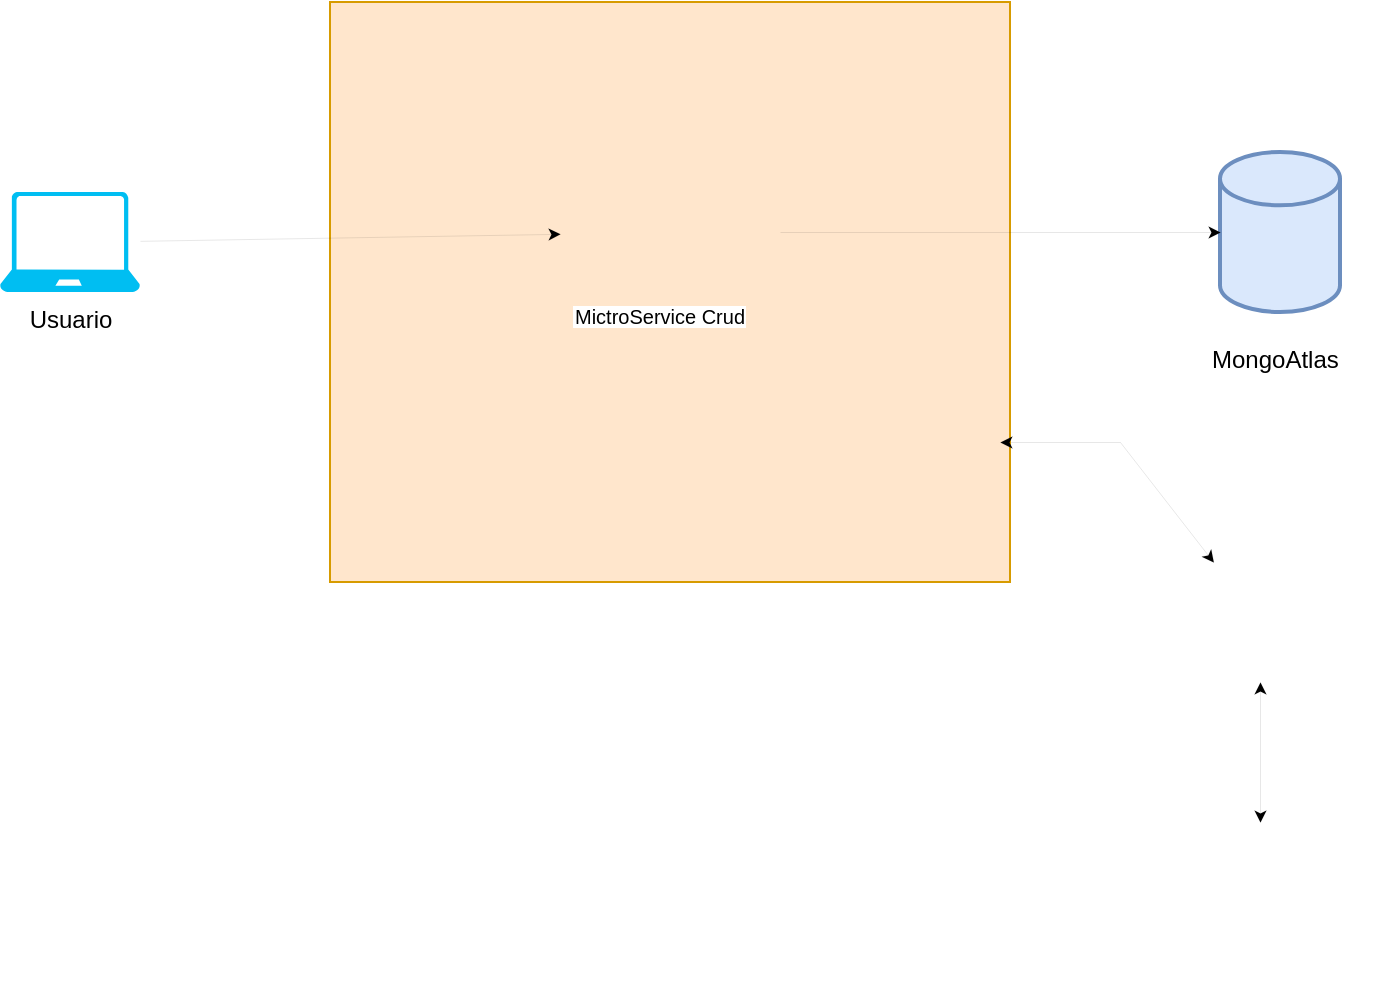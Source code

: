 <mxfile version="18.0.6" type="device"><diagram id="t27yR4VohOQtkXxE4QAw" name="Page-1"><mxGraphModel dx="1378" dy="794" grid="1" gridSize="10" guides="1" tooltips="1" connect="1" arrows="1" fold="1" page="1" pageScale="1" pageWidth="827" pageHeight="1169" math="0" shadow="0"><root><mxCell id="0"/><mxCell id="1" parent="0"/><mxCell id="N_-EL1rOxAPdegLWKzrQ-4" value="" style="rounded=0;whiteSpace=wrap;html=1;fillColor=#ffe6cc;strokeColor=#d79b00;" vertex="1" parent="1"><mxGeometry x="205" y="60" width="340" height="290" as="geometry"/></mxCell><mxCell id="N_-EL1rOxAPdegLWKzrQ-1" value="Usuario&lt;br&gt;" style="verticalLabelPosition=bottom;html=1;verticalAlign=top;align=center;strokeColor=none;fillColor=#00BEF2;shape=mxgraph.azure.laptop;pointerEvents=1;" vertex="1" parent="1"><mxGeometry x="40" y="155" width="70" height="50" as="geometry"/></mxCell><mxCell id="N_-EL1rOxAPdegLWKzrQ-5" value="" style="strokeWidth=2;html=1;shape=mxgraph.flowchart.database;whiteSpace=wrap;fillColor=#dae8fc;strokeColor=#6c8ebf;" vertex="1" parent="1"><mxGeometry x="650" y="135" width="60" height="80" as="geometry"/></mxCell><mxCell id="N_-EL1rOxAPdegLWKzrQ-6" value="MongoAtlas&#10;" style="text;strokeColor=none;fillColor=none;spacingLeft=4;spacingRight=4;overflow=hidden;rotatable=0;points=[[0,0.5],[1,0.5]];portConstraint=eastwest;fontSize=12;" vertex="1" parent="1"><mxGeometry x="640" y="225" width="90" height="30" as="geometry"/></mxCell><mxCell id="N_-EL1rOxAPdegLWKzrQ-14" value="" style="endArrow=classic;html=1;rounded=0;labelBackgroundColor=#000000;fontSize=18;strokeWidth=0;" edge="1" parent="1" source="N_-EL1rOxAPdegLWKzrQ-1"><mxGeometry width="50" height="50" relative="1" as="geometry"><mxPoint x="370" y="330" as="sourcePoint"/><mxPoint x="320" y="175.917" as="targetPoint"/></mxGeometry></mxCell><mxCell id="N_-EL1rOxAPdegLWKzrQ-17" value="" style="endArrow=classic;html=1;rounded=0;labelBackgroundColor=#000000;fontSize=18;strokeWidth=0;" edge="1" parent="1" target="N_-EL1rOxAPdegLWKzrQ-5"><mxGeometry width="50" height="50" relative="1" as="geometry"><mxPoint x="430" y="175" as="sourcePoint"/><mxPoint x="420" y="270" as="targetPoint"/></mxGeometry></mxCell><mxCell id="N_-EL1rOxAPdegLWKzrQ-18" value="" style="shape=image;verticalLabelPosition=bottom;labelBackgroundColor=default;verticalAlign=top;aspect=fixed;imageAspect=0;image=https://www.returngis.net/wp-content/uploads/2020/04/GitHub-Actions-1.png;" vertex="1" parent="1"><mxGeometry x="640" y="340" width="60" height="60" as="geometry"/></mxCell><mxCell id="N_-EL1rOxAPdegLWKzrQ-20" value="" style="endArrow=classic;startArrow=classic;html=1;rounded=0;labelBackgroundColor=#000000;fontSize=18;strokeWidth=0;" edge="1" parent="1" source="N_-EL1rOxAPdegLWKzrQ-18"><mxGeometry width="50" height="50" relative="1" as="geometry"><mxPoint x="370" y="320" as="sourcePoint"/><mxPoint x="540" y="280" as="targetPoint"/><Array as="points"><mxPoint x="600" y="280"/></Array></mxGeometry></mxCell><mxCell id="N_-EL1rOxAPdegLWKzrQ-21" value="" style="shape=image;verticalLabelPosition=bottom;labelBackgroundColor=default;verticalAlign=top;aspect=fixed;imageAspect=0;image=https://seeklogo.com/images/G/github-logo-5F384D0265-seeklogo.com.png;" vertex="1" parent="1"><mxGeometry x="628.02" y="470" width="83.96" height="82" as="geometry"/></mxCell><mxCell id="N_-EL1rOxAPdegLWKzrQ-22" value="" style="endArrow=classic;startArrow=classic;html=1;rounded=0;labelBackgroundColor=#000000;fontSize=18;strokeWidth=0;entryX=0.5;entryY=1;entryDx=0;entryDy=0;" edge="1" parent="1" source="N_-EL1rOxAPdegLWKzrQ-21" target="N_-EL1rOxAPdegLWKzrQ-18"><mxGeometry width="50" height="50" relative="1" as="geometry"><mxPoint x="370" y="420" as="sourcePoint"/><mxPoint x="420" y="370" as="targetPoint"/></mxGeometry></mxCell><mxCell id="N_-EL1rOxAPdegLWKzrQ-23" value="MictroService Crud&#10;" style="shape=image;verticalLabelPosition=bottom;labelBackgroundColor=default;verticalAlign=top;aspect=fixed;imageAspect=0;image=https://consulting.digitaljaguar.com.mx/wp-content/uploads/2018/03/Microservicios.png;fontSize=10;" vertex="1" parent="1"><mxGeometry x="320" y="130" width="100" height="75" as="geometry"/></mxCell></root></mxGraphModel></diagram></mxfile>